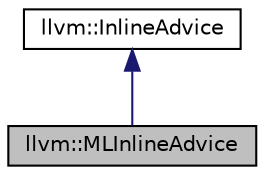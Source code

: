 digraph "llvm::MLInlineAdvice"
{
 // LATEX_PDF_SIZE
  bgcolor="transparent";
  edge [fontname="Helvetica",fontsize="10",labelfontname="Helvetica",labelfontsize="10"];
  node [fontname="Helvetica",fontsize="10",shape=record];
  Node1 [label="llvm::MLInlineAdvice",height=0.2,width=0.4,color="black", fillcolor="grey75", style="filled", fontcolor="black",tooltip="InlineAdvice that tracks changes post inlining."];
  Node2 -> Node1 [dir="back",color="midnightblue",fontsize="10",style="solid",fontname="Helvetica"];
  Node2 [label="llvm::InlineAdvice",height=0.2,width=0.4,color="black",URL="$classllvm_1_1InlineAdvice.html",tooltip="Capture state between an inlining decision having had been made, and its impact being observable."];
}
